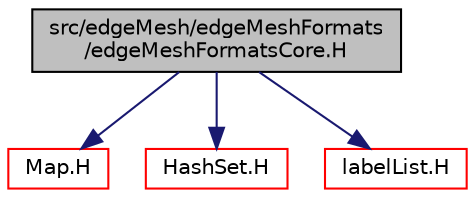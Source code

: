 digraph "src/edgeMesh/edgeMeshFormats/edgeMeshFormatsCore.H"
{
  bgcolor="transparent";
  edge [fontname="Helvetica",fontsize="10",labelfontname="Helvetica",labelfontsize="10"];
  node [fontname="Helvetica",fontsize="10",shape=record];
  Node0 [label="src/edgeMesh/edgeMeshFormats\l/edgeMeshFormatsCore.H",height=0.2,width=0.4,color="black", fillcolor="grey75", style="filled", fontcolor="black"];
  Node0 -> Node1 [color="midnightblue",fontsize="10",style="solid",fontname="Helvetica"];
  Node1 [label="Map.H",height=0.2,width=0.4,color="red",URL="$a09191.html"];
  Node0 -> Node58 [color="midnightblue",fontsize="10",style="solid",fontname="Helvetica"];
  Node58 [label="HashSet.H",height=0.2,width=0.4,color="red",URL="$a09173.html"];
  Node0 -> Node60 [color="midnightblue",fontsize="10",style="solid",fontname="Helvetica"];
  Node60 [label="labelList.H",height=0.2,width=0.4,color="red",URL="$a13154.html"];
}
